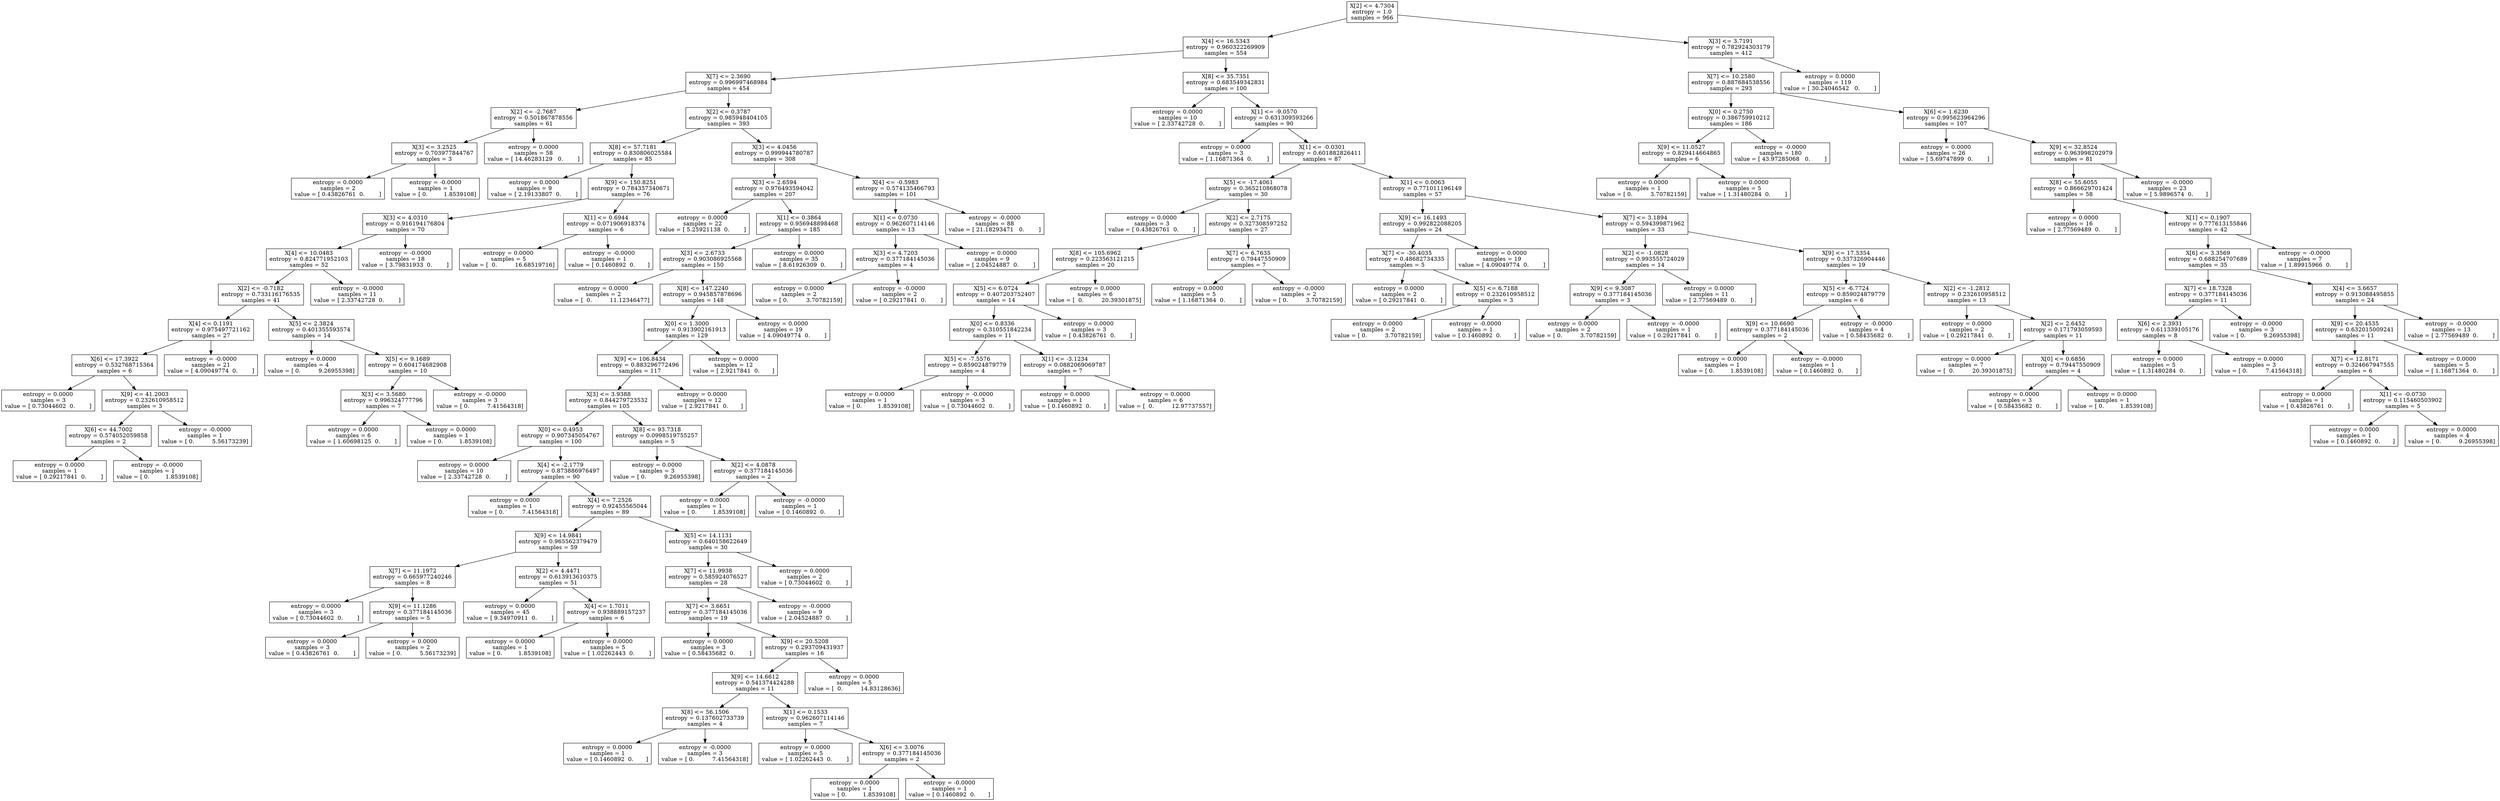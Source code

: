digraph Tree {
0 [label="X[2] <= 4.7304\nentropy = 1.0\nsamples = 966", shape="box"] ;
1 [label="X[4] <= 16.5343\nentropy = 0.960322269909\nsamples = 554", shape="box"] ;
0 -> 1 ;
2 [label="X[7] <= 2.3690\nentropy = 0.996997468984\nsamples = 454", shape="box"] ;
1 -> 2 ;
3 [label="X[2] <= -2.7687\nentropy = 0.501867878556\nsamples = 61", shape="box"] ;
2 -> 3 ;
4 [label="X[3] <= 3.2525\nentropy = 0.703977844767\nsamples = 3", shape="box"] ;
3 -> 4 ;
5 [label="entropy = 0.0000\nsamples = 2\nvalue = [ 0.43826761  0.        ]", shape="box"] ;
4 -> 5 ;
6 [label="entropy = -0.0000\nsamples = 1\nvalue = [ 0.         1.8539108]", shape="box"] ;
4 -> 6 ;
7 [label="entropy = 0.0000\nsamples = 58\nvalue = [ 14.46283129   0.        ]", shape="box"] ;
3 -> 7 ;
8 [label="X[2] <= 0.3787\nentropy = 0.985948404105\nsamples = 393", shape="box"] ;
2 -> 8 ;
9 [label="X[8] <= 57.7181\nentropy = 0.830806025584\nsamples = 85", shape="box"] ;
8 -> 9 ;
10 [label="entropy = 0.0000\nsamples = 9\nvalue = [ 2.19133807  0.        ]", shape="box"] ;
9 -> 10 ;
11 [label="X[9] <= 150.8251\nentropy = 0.784357340671\nsamples = 76", shape="box"] ;
9 -> 11 ;
12 [label="X[3] <= 4.0310\nentropy = 0.916194176804\nsamples = 70", shape="box"] ;
11 -> 12 ;
13 [label="X[4] <= 10.0483\nentropy = 0.824771952103\nsamples = 52", shape="box"] ;
12 -> 13 ;
14 [label="X[2] <= -0.7182\nentropy = 0.733116176535\nsamples = 41", shape="box"] ;
13 -> 14 ;
15 [label="X[4] <= 0.1191\nentropy = 0.975497721162\nsamples = 27", shape="box"] ;
14 -> 15 ;
16 [label="X[6] <= 17.3922\nentropy = 0.532768715364\nsamples = 6", shape="box"] ;
15 -> 16 ;
17 [label="entropy = 0.0000\nsamples = 3\nvalue = [ 0.73044602  0.        ]", shape="box"] ;
16 -> 17 ;
18 [label="X[9] <= 41.2003\nentropy = 0.232610958512\nsamples = 3", shape="box"] ;
16 -> 18 ;
19 [label="X[6] <= 44.7002\nentropy = 0.574052059858\nsamples = 2", shape="box"] ;
18 -> 19 ;
20 [label="entropy = 0.0000\nsamples = 1\nvalue = [ 0.29217841  0.        ]", shape="box"] ;
19 -> 20 ;
21 [label="entropy = -0.0000\nsamples = 1\nvalue = [ 0.         1.8539108]", shape="box"] ;
19 -> 21 ;
22 [label="entropy = -0.0000\nsamples = 1\nvalue = [ 0.          5.56173239]", shape="box"] ;
18 -> 22 ;
23 [label="entropy = -0.0000\nsamples = 21\nvalue = [ 4.09049774  0.        ]", shape="box"] ;
15 -> 23 ;
24 [label="X[5] <= 2.3824\nentropy = 0.401355593574\nsamples = 14", shape="box"] ;
14 -> 24 ;
25 [label="entropy = 0.0000\nsamples = 4\nvalue = [ 0.          9.26955398]", shape="box"] ;
24 -> 25 ;
26 [label="X[5] <= 9.1689\nentropy = 0.604174682908\nsamples = 10", shape="box"] ;
24 -> 26 ;
27 [label="X[3] <= 3.5680\nentropy = 0.996324777796\nsamples = 7", shape="box"] ;
26 -> 27 ;
28 [label="entropy = 0.0000\nsamples = 6\nvalue = [ 1.60698125  0.        ]", shape="box"] ;
27 -> 28 ;
29 [label="entropy = 0.0000\nsamples = 1\nvalue = [ 0.         1.8539108]", shape="box"] ;
27 -> 29 ;
30 [label="entropy = -0.0000\nsamples = 3\nvalue = [ 0.          7.41564318]", shape="box"] ;
26 -> 30 ;
31 [label="entropy = -0.0000\nsamples = 11\nvalue = [ 2.33742728  0.        ]", shape="box"] ;
13 -> 31 ;
32 [label="entropy = -0.0000\nsamples = 18\nvalue = [ 3.79831933  0.        ]", shape="box"] ;
12 -> 32 ;
33 [label="X[1] <= 0.6944\nentropy = 0.071906918374\nsamples = 6", shape="box"] ;
11 -> 33 ;
34 [label="entropy = 0.0000\nsamples = 5\nvalue = [  0.          16.68519716]", shape="box"] ;
33 -> 34 ;
35 [label="entropy = -0.0000\nsamples = 1\nvalue = [ 0.1460892  0.       ]", shape="box"] ;
33 -> 35 ;
36 [label="X[3] <= 4.0456\nentropy = 0.999944780787\nsamples = 308", shape="box"] ;
8 -> 36 ;
37 [label="X[3] <= 2.6594\nentropy = 0.976493594042\nsamples = 207", shape="box"] ;
36 -> 37 ;
38 [label="entropy = 0.0000\nsamples = 22\nvalue = [ 5.25921138  0.        ]", shape="box"] ;
37 -> 38 ;
39 [label="X[1] <= 0.3864\nentropy = 0.956948898468\nsamples = 185", shape="box"] ;
37 -> 39 ;
40 [label="X[3] <= 2.6733\nentropy = 0.903086925568\nsamples = 150", shape="box"] ;
39 -> 40 ;
41 [label="entropy = 0.0000\nsamples = 2\nvalue = [  0.          11.12346477]", shape="box"] ;
40 -> 41 ;
42 [label="X[8] <= 147.2240\nentropy = 0.945857878696\nsamples = 148", shape="box"] ;
40 -> 42 ;
43 [label="X[0] <= 1.3000\nentropy = 0.913902161913\nsamples = 129", shape="box"] ;
42 -> 43 ;
44 [label="X[9] <= 106.8434\nentropy = 0.883296772496\nsamples = 117", shape="box"] ;
43 -> 44 ;
45 [label="X[3] <= 3.9388\nentropy = 0.844279723532\nsamples = 105", shape="box"] ;
44 -> 45 ;
46 [label="X[0] <= 0.4953\nentropy = 0.907345054767\nsamples = 100", shape="box"] ;
45 -> 46 ;
47 [label="entropy = 0.0000\nsamples = 10\nvalue = [ 2.33742728  0.        ]", shape="box"] ;
46 -> 47 ;
48 [label="X[4] <= -2.1779\nentropy = 0.873886976497\nsamples = 90", shape="box"] ;
46 -> 48 ;
49 [label="entropy = 0.0000\nsamples = 1\nvalue = [ 0.          7.41564318]", shape="box"] ;
48 -> 49 ;
50 [label="X[4] <= 7.2526\nentropy = 0.92455565044\nsamples = 89", shape="box"] ;
48 -> 50 ;
51 [label="X[9] <= 14.9841\nentropy = 0.965562379479\nsamples = 59", shape="box"] ;
50 -> 51 ;
52 [label="X[7] <= 11.1972\nentropy = 0.665977240246\nsamples = 8", shape="box"] ;
51 -> 52 ;
53 [label="entropy = 0.0000\nsamples = 3\nvalue = [ 0.73044602  0.        ]", shape="box"] ;
52 -> 53 ;
54 [label="X[9] <= 11.1286\nentropy = 0.377184145036\nsamples = 5", shape="box"] ;
52 -> 54 ;
55 [label="entropy = 0.0000\nsamples = 3\nvalue = [ 0.43826761  0.        ]", shape="box"] ;
54 -> 55 ;
56 [label="entropy = 0.0000\nsamples = 2\nvalue = [ 0.          5.56173239]", shape="box"] ;
54 -> 56 ;
57 [label="X[2] <= 4.4471\nentropy = 0.613913610375\nsamples = 51", shape="box"] ;
51 -> 57 ;
58 [label="entropy = 0.0000\nsamples = 45\nvalue = [ 9.34970911  0.        ]", shape="box"] ;
57 -> 58 ;
59 [label="X[4] <= 1.7011\nentropy = 0.938889157237\nsamples = 6", shape="box"] ;
57 -> 59 ;
60 [label="entropy = 0.0000\nsamples = 1\nvalue = [ 0.         1.8539108]", shape="box"] ;
59 -> 60 ;
61 [label="entropy = 0.0000\nsamples = 5\nvalue = [ 1.02262443  0.        ]", shape="box"] ;
59 -> 61 ;
62 [label="X[5] <= 14.1131\nentropy = 0.640158622649\nsamples = 30", shape="box"] ;
50 -> 62 ;
63 [label="X[7] <= 11.9938\nentropy = 0.585924076527\nsamples = 28", shape="box"] ;
62 -> 63 ;
64 [label="X[7] <= 3.6651\nentropy = 0.377184145036\nsamples = 19", shape="box"] ;
63 -> 64 ;
65 [label="entropy = 0.0000\nsamples = 3\nvalue = [ 0.58435682  0.        ]", shape="box"] ;
64 -> 65 ;
66 [label="X[9] <= 20.5208\nentropy = 0.293709431937\nsamples = 16", shape="box"] ;
64 -> 66 ;
67 [label="X[9] <= 14.6612\nentropy = 0.541374424288\nsamples = 11", shape="box"] ;
66 -> 67 ;
68 [label="X[8] <= 56.1506\nentropy = 0.137602733739\nsamples = 4", shape="box"] ;
67 -> 68 ;
69 [label="entropy = 0.0000\nsamples = 1\nvalue = [ 0.1460892  0.       ]", shape="box"] ;
68 -> 69 ;
70 [label="entropy = -0.0000\nsamples = 3\nvalue = [ 0.          7.41564318]", shape="box"] ;
68 -> 70 ;
71 [label="X[1] <= 0.1533\nentropy = 0.962607114146\nsamples = 7", shape="box"] ;
67 -> 71 ;
72 [label="entropy = 0.0000\nsamples = 5\nvalue = [ 1.02262443  0.        ]", shape="box"] ;
71 -> 72 ;
73 [label="X[6] <= 3.0076\nentropy = 0.377184145036\nsamples = 2", shape="box"] ;
71 -> 73 ;
74 [label="entropy = 0.0000\nsamples = 1\nvalue = [ 0.         1.8539108]", shape="box"] ;
73 -> 74 ;
75 [label="entropy = -0.0000\nsamples = 1\nvalue = [ 0.1460892  0.       ]", shape="box"] ;
73 -> 75 ;
76 [label="entropy = 0.0000\nsamples = 5\nvalue = [  0.          14.83128636]", shape="box"] ;
66 -> 76 ;
77 [label="entropy = -0.0000\nsamples = 9\nvalue = [ 2.04524887  0.        ]", shape="box"] ;
63 -> 77 ;
78 [label="entropy = 0.0000\nsamples = 2\nvalue = [ 0.73044602  0.        ]", shape="box"] ;
62 -> 78 ;
79 [label="X[8] <= 93.7318\nentropy = 0.0998519755257\nsamples = 5", shape="box"] ;
45 -> 79 ;
80 [label="entropy = 0.0000\nsamples = 3\nvalue = [ 0.          9.26955398]", shape="box"] ;
79 -> 80 ;
81 [label="X[2] <= 4.0878\nentropy = 0.377184145036\nsamples = 2", shape="box"] ;
79 -> 81 ;
82 [label="entropy = 0.0000\nsamples = 1\nvalue = [ 0.         1.8539108]", shape="box"] ;
81 -> 82 ;
83 [label="entropy = -0.0000\nsamples = 1\nvalue = [ 0.1460892  0.       ]", shape="box"] ;
81 -> 83 ;
84 [label="entropy = 0.0000\nsamples = 12\nvalue = [ 2.9217841  0.       ]", shape="box"] ;
44 -> 84 ;
85 [label="entropy = 0.0000\nsamples = 12\nvalue = [ 2.9217841  0.       ]", shape="box"] ;
43 -> 85 ;
86 [label="entropy = 0.0000\nsamples = 19\nvalue = [ 4.09049774  0.        ]", shape="box"] ;
42 -> 86 ;
87 [label="entropy = 0.0000\nsamples = 35\nvalue = [ 8.61926309  0.        ]", shape="box"] ;
39 -> 87 ;
88 [label="X[4] <= -0.5983\nentropy = 0.574135466793\nsamples = 101", shape="box"] ;
36 -> 88 ;
89 [label="X[1] <= 0.0730\nentropy = 0.962607114146\nsamples = 13", shape="box"] ;
88 -> 89 ;
90 [label="X[3] <= 4.7203\nentropy = 0.377184145036\nsamples = 4", shape="box"] ;
89 -> 90 ;
91 [label="entropy = 0.0000\nsamples = 2\nvalue = [ 0.          3.70782159]", shape="box"] ;
90 -> 91 ;
92 [label="entropy = -0.0000\nsamples = 2\nvalue = [ 0.29217841  0.        ]", shape="box"] ;
90 -> 92 ;
93 [label="entropy = 0.0000\nsamples = 9\nvalue = [ 2.04524887  0.        ]", shape="box"] ;
89 -> 93 ;
94 [label="entropy = -0.0000\nsamples = 88\nvalue = [ 21.18293471   0.        ]", shape="box"] ;
88 -> 94 ;
95 [label="X[8] <= 35.7351\nentropy = 0.683549342831\nsamples = 100", shape="box"] ;
1 -> 95 ;
96 [label="entropy = 0.0000\nsamples = 10\nvalue = [ 2.33742728  0.        ]", shape="box"] ;
95 -> 96 ;
97 [label="X[1] <= -9.0570\nentropy = 0.631309593266\nsamples = 90", shape="box"] ;
95 -> 97 ;
98 [label="entropy = 0.0000\nsamples = 3\nvalue = [ 1.16871364  0.        ]", shape="box"] ;
97 -> 98 ;
99 [label="X[1] <= -0.0301\nentropy = 0.601882826411\nsamples = 87", shape="box"] ;
97 -> 99 ;
100 [label="X[5] <= -17.4061\nentropy = 0.365210868078\nsamples = 30", shape="box"] ;
99 -> 100 ;
101 [label="entropy = 0.0000\nsamples = 3\nvalue = [ 0.43826761  0.        ]", shape="box"] ;
100 -> 101 ;
102 [label="X[2] <= 2.7175\nentropy = 0.327308597252\nsamples = 27", shape="box"] ;
100 -> 102 ;
103 [label="X[8] <= 105.6962\nentropy = 0.223563121215\nsamples = 20", shape="box"] ;
102 -> 103 ;
104 [label="X[5] <= 6.0724\nentropy = 0.407203752407\nsamples = 14", shape="box"] ;
103 -> 104 ;
105 [label="X[0] <= 0.8336\nentropy = 0.310551842234\nsamples = 11", shape="box"] ;
104 -> 105 ;
106 [label="X[5] <= -7.5576\nentropy = 0.859024879779\nsamples = 4", shape="box"] ;
105 -> 106 ;
107 [label="entropy = 0.0000\nsamples = 1\nvalue = [ 0.         1.8539108]", shape="box"] ;
106 -> 107 ;
108 [label="entropy = -0.0000\nsamples = 3\nvalue = [ 0.73044602  0.        ]", shape="box"] ;
106 -> 108 ;
109 [label="X[1] <= -3.1234\nentropy = 0.0882069069787\nsamples = 7", shape="box"] ;
105 -> 109 ;
110 [label="entropy = 0.0000\nsamples = 1\nvalue = [ 0.1460892  0.       ]", shape="box"] ;
109 -> 110 ;
111 [label="entropy = 0.0000\nsamples = 6\nvalue = [  0.          12.97737557]", shape="box"] ;
109 -> 111 ;
112 [label="entropy = 0.0000\nsamples = 3\nvalue = [ 0.43826761  0.        ]", shape="box"] ;
104 -> 112 ;
113 [label="entropy = 0.0000\nsamples = 6\nvalue = [  0.          20.39301875]", shape="box"] ;
103 -> 113 ;
114 [label="X[7] <= 6.7635\nentropy = 0.79447550909\nsamples = 7", shape="box"] ;
102 -> 114 ;
115 [label="entropy = 0.0000\nsamples = 5\nvalue = [ 1.16871364  0.        ]", shape="box"] ;
114 -> 115 ;
116 [label="entropy = -0.0000\nsamples = 2\nvalue = [ 0.          3.70782159]", shape="box"] ;
114 -> 116 ;
117 [label="X[1] <= 0.0063\nentropy = 0.771011196149\nsamples = 57", shape="box"] ;
99 -> 117 ;
118 [label="X[9] <= 16.1493\nentropy = 0.992822088205\nsamples = 24", shape="box"] ;
117 -> 118 ;
119 [label="X[7] <= -30.4035\nentropy = 0.48682734335\nsamples = 5", shape="box"] ;
118 -> 119 ;
120 [label="entropy = 0.0000\nsamples = 2\nvalue = [ 0.29217841  0.        ]", shape="box"] ;
119 -> 120 ;
121 [label="X[5] <= 6.7188\nentropy = 0.232610958512\nsamples = 3", shape="box"] ;
119 -> 121 ;
122 [label="entropy = 0.0000\nsamples = 2\nvalue = [ 0.          3.70782159]", shape="box"] ;
121 -> 122 ;
123 [label="entropy = -0.0000\nsamples = 1\nvalue = [ 0.1460892  0.       ]", shape="box"] ;
121 -> 123 ;
124 [label="entropy = 0.0000\nsamples = 19\nvalue = [ 4.09049774  0.        ]", shape="box"] ;
118 -> 124 ;
125 [label="X[7] <= 3.1894\nentropy = 0.594399871962\nsamples = 33", shape="box"] ;
117 -> 125 ;
126 [label="X[2] <= -1.0828\nentropy = 0.993555724029\nsamples = 14", shape="box"] ;
125 -> 126 ;
127 [label="X[9] <= 9.3087\nentropy = 0.377184145036\nsamples = 3", shape="box"] ;
126 -> 127 ;
128 [label="entropy = 0.0000\nsamples = 2\nvalue = [ 0.          3.70782159]", shape="box"] ;
127 -> 128 ;
129 [label="entropy = -0.0000\nsamples = 1\nvalue = [ 0.29217841  0.        ]", shape="box"] ;
127 -> 129 ;
130 [label="entropy = 0.0000\nsamples = 11\nvalue = [ 2.77569489  0.        ]", shape="box"] ;
126 -> 130 ;
131 [label="X[9] <= 17.5354\nentropy = 0.337326904446\nsamples = 19", shape="box"] ;
125 -> 131 ;
132 [label="X[5] <= -6.7724\nentropy = 0.859024879779\nsamples = 6", shape="box"] ;
131 -> 132 ;
133 [label="X[9] <= 10.6690\nentropy = 0.377184145036\nsamples = 2", shape="box"] ;
132 -> 133 ;
134 [label="entropy = 0.0000\nsamples = 1\nvalue = [ 0.         1.8539108]", shape="box"] ;
133 -> 134 ;
135 [label="entropy = -0.0000\nsamples = 1\nvalue = [ 0.1460892  0.       ]", shape="box"] ;
133 -> 135 ;
136 [label="entropy = -0.0000\nsamples = 4\nvalue = [ 0.58435682  0.        ]", shape="box"] ;
132 -> 136 ;
137 [label="X[2] <= -1.2812\nentropy = 0.232610958512\nsamples = 13", shape="box"] ;
131 -> 137 ;
138 [label="entropy = 0.0000\nsamples = 2\nvalue = [ 0.29217841  0.        ]", shape="box"] ;
137 -> 138 ;
139 [label="X[2] <= 2.6452\nentropy = 0.171793059593\nsamples = 11", shape="box"] ;
137 -> 139 ;
140 [label="entropy = 0.0000\nsamples = 7\nvalue = [  0.          20.39301875]", shape="box"] ;
139 -> 140 ;
141 [label="X[0] <= 0.6856\nentropy = 0.79447550909\nsamples = 4", shape="box"] ;
139 -> 141 ;
142 [label="entropy = 0.0000\nsamples = 3\nvalue = [ 0.58435682  0.        ]", shape="box"] ;
141 -> 142 ;
143 [label="entropy = 0.0000\nsamples = 1\nvalue = [ 0.         1.8539108]", shape="box"] ;
141 -> 143 ;
144 [label="X[3] <= 3.7191\nentropy = 0.782924303179\nsamples = 412", shape="box"] ;
0 -> 144 ;
145 [label="X[7] <= 10.2580\nentropy = 0.887684538556\nsamples = 293", shape="box"] ;
144 -> 145 ;
146 [label="X[0] <= 0.2750\nentropy = 0.386759910212\nsamples = 186", shape="box"] ;
145 -> 146 ;
147 [label="X[9] <= 11.0527\nentropy = 0.829414664865\nsamples = 6", shape="box"] ;
146 -> 147 ;
148 [label="entropy = 0.0000\nsamples = 1\nvalue = [ 0.          3.70782159]", shape="box"] ;
147 -> 148 ;
149 [label="entropy = 0.0000\nsamples = 5\nvalue = [ 1.31480284  0.        ]", shape="box"] ;
147 -> 149 ;
150 [label="entropy = -0.0000\nsamples = 180\nvalue = [ 43.97285068   0.        ]", shape="box"] ;
146 -> 150 ;
151 [label="X[6] <= 1.6230\nentropy = 0.995623964296\nsamples = 107", shape="box"] ;
145 -> 151 ;
152 [label="entropy = 0.0000\nsamples = 26\nvalue = [ 5.69747899  0.        ]", shape="box"] ;
151 -> 152 ;
153 [label="X[9] <= 32.8524\nentropy = 0.963998202979\nsamples = 81", shape="box"] ;
151 -> 153 ;
154 [label="X[8] <= 55.6055\nentropy = 0.866629701424\nsamples = 58", shape="box"] ;
153 -> 154 ;
155 [label="entropy = 0.0000\nsamples = 16\nvalue = [ 2.77569489  0.        ]", shape="box"] ;
154 -> 155 ;
156 [label="X[1] <= 0.1907\nentropy = 0.777613155846\nsamples = 42", shape="box"] ;
154 -> 156 ;
157 [label="X[6] <= 3.3569\nentropy = 0.688254707689\nsamples = 35", shape="box"] ;
156 -> 157 ;
158 [label="X[7] <= 18.7328\nentropy = 0.377184145036\nsamples = 11", shape="box"] ;
157 -> 158 ;
159 [label="X[6] <= 2.3931\nentropy = 0.611339105176\nsamples = 8", shape="box"] ;
158 -> 159 ;
160 [label="entropy = 0.0000\nsamples = 5\nvalue = [ 1.31480284  0.        ]", shape="box"] ;
159 -> 160 ;
161 [label="entropy = 0.0000\nsamples = 3\nvalue = [ 0.          7.41564318]", shape="box"] ;
159 -> 161 ;
162 [label="entropy = -0.0000\nsamples = 3\nvalue = [ 0.          9.26955398]", shape="box"] ;
158 -> 162 ;
163 [label="X[4] <= 3.6657\nentropy = 0.913088495855\nsamples = 24", shape="box"] ;
157 -> 163 ;
164 [label="X[9] <= 20.4535\nentropy = 0.632015009241\nsamples = 11", shape="box"] ;
163 -> 164 ;
165 [label="X[7] <= 12.8171\nentropy = 0.324667947555\nsamples = 6", shape="box"] ;
164 -> 165 ;
166 [label="entropy = 0.0000\nsamples = 1\nvalue = [ 0.43826761  0.        ]", shape="box"] ;
165 -> 166 ;
167 [label="X[1] <= -0.0730\nentropy = 0.115460503902\nsamples = 5", shape="box"] ;
165 -> 167 ;
168 [label="entropy = 0.0000\nsamples = 1\nvalue = [ 0.1460892  0.       ]", shape="box"] ;
167 -> 168 ;
169 [label="entropy = 0.0000\nsamples = 4\nvalue = [ 0.          9.26955398]", shape="box"] ;
167 -> 169 ;
170 [label="entropy = 0.0000\nsamples = 5\nvalue = [ 1.16871364  0.        ]", shape="box"] ;
164 -> 170 ;
171 [label="entropy = -0.0000\nsamples = 13\nvalue = [ 2.77569489  0.        ]", shape="box"] ;
163 -> 171 ;
172 [label="entropy = -0.0000\nsamples = 7\nvalue = [ 1.89915966  0.        ]", shape="box"] ;
156 -> 172 ;
173 [label="entropy = -0.0000\nsamples = 23\nvalue = [ 5.9896574  0.       ]", shape="box"] ;
153 -> 173 ;
174 [label="entropy = 0.0000\nsamples = 119\nvalue = [ 30.24046542   0.        ]", shape="box"] ;
144 -> 174 ;
}